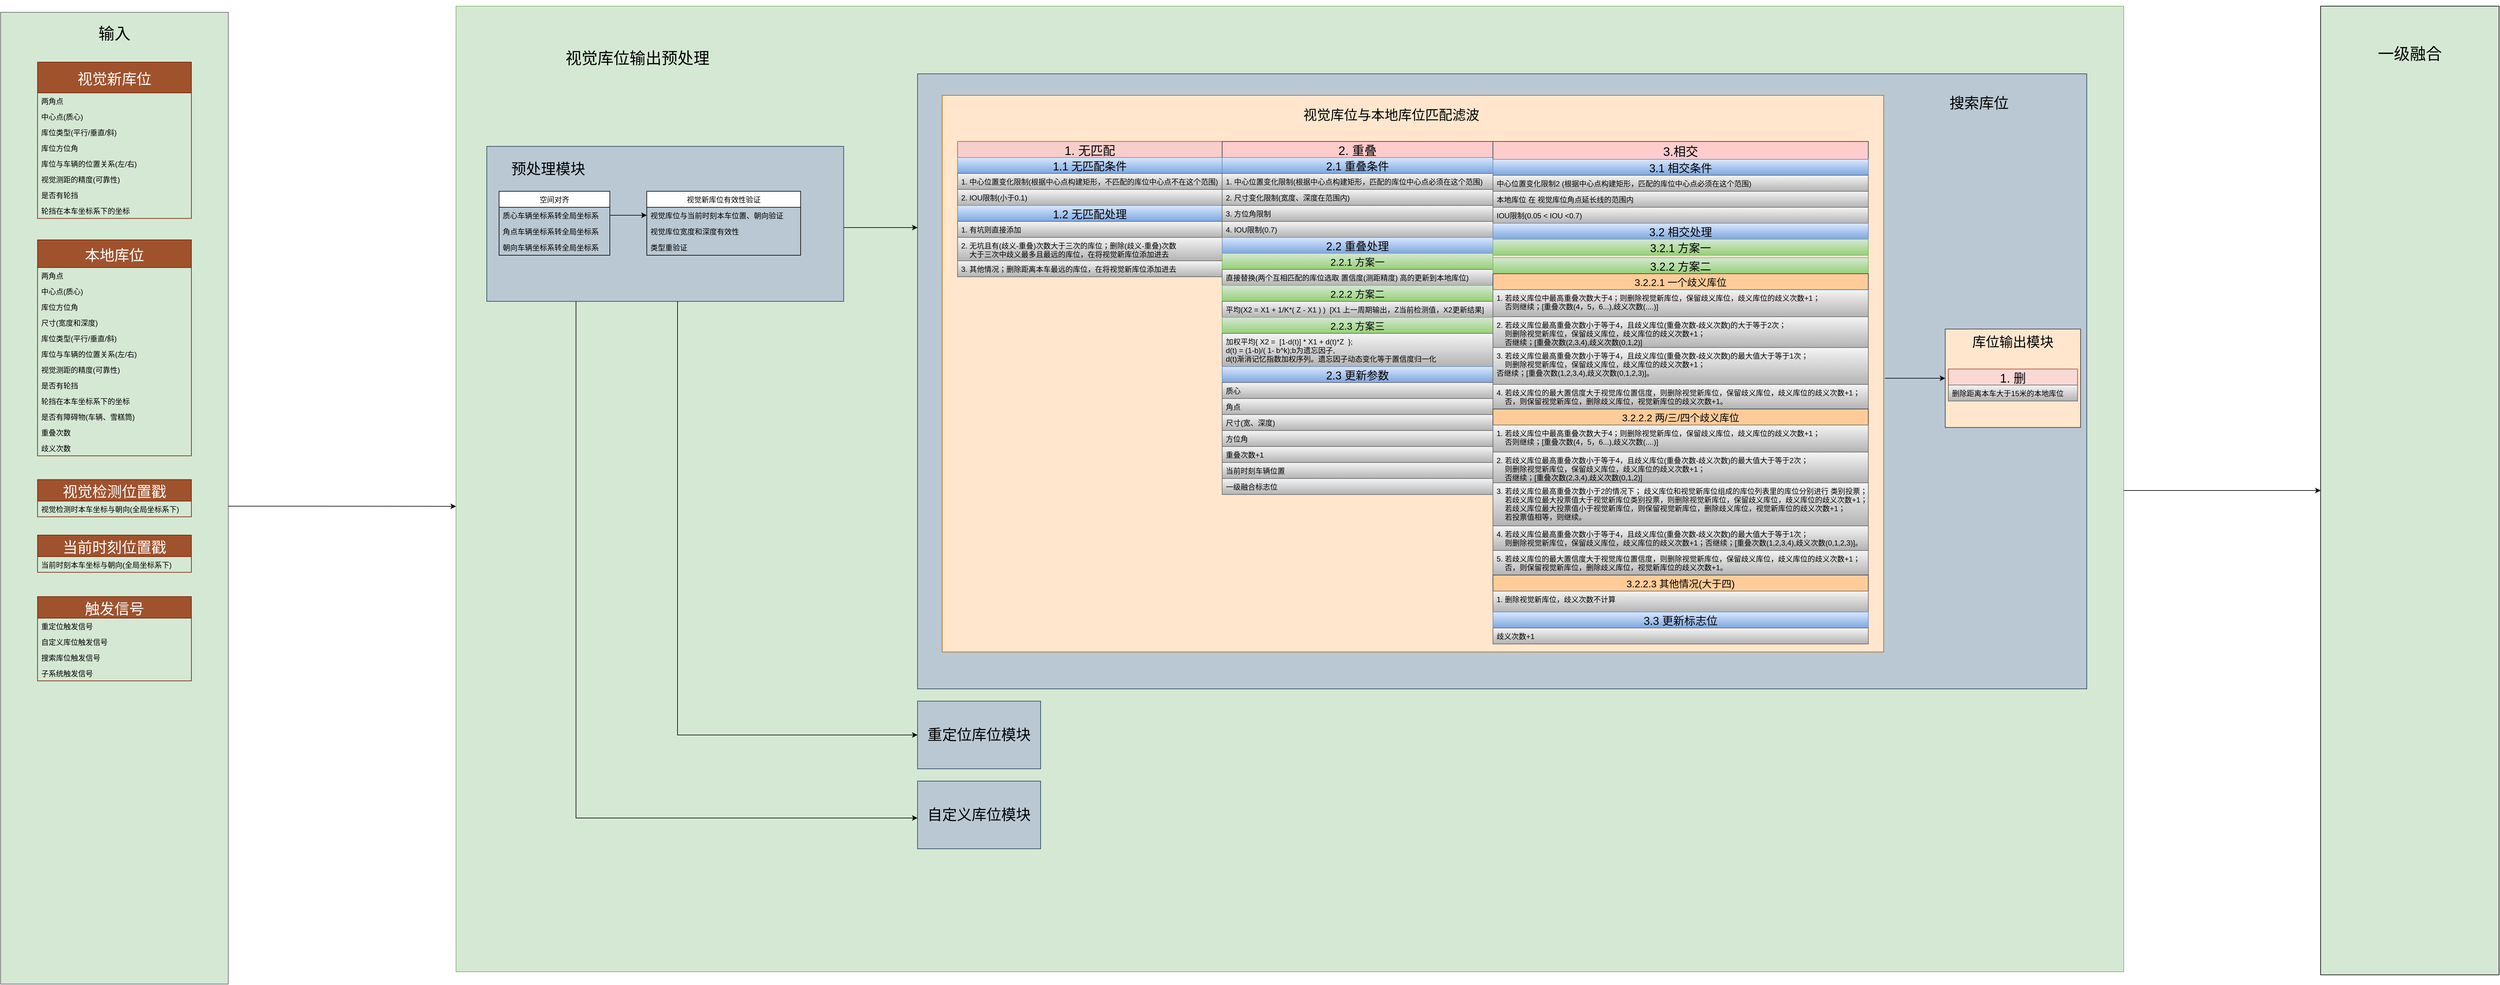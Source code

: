 <mxfile version="15.2.9" type="github">
  <diagram name="Page-1" id="c37626ed-c26b-45fb-9056-f9ebc6bb27b6">
    <mxGraphModel dx="11215" dy="6692" grid="1" gridSize="10" guides="1" tooltips="1" connect="1" arrows="1" fold="1" page="1" pageScale="1" pageWidth="2000" pageHeight="2000" background="none" math="0" shadow="0">
      <root>
        <mxCell id="0" />
        <mxCell id="1" parent="0" />
        <mxCell id="ikYrCZwbAHwBJgdwvjZc-108" value="" style="group" parent="1" vertex="1" connectable="0">
          <mxGeometry x="-1690" y="-1840" width="370" height="1580" as="geometry" />
        </mxCell>
        <mxCell id="ikYrCZwbAHwBJgdwvjZc-102" value="" style="rounded=0;whiteSpace=wrap;html=1;fontSize=24;fillColor=#D5E8D4;strokeColor=#666666;gradientColor=#D5E8D4;" parent="ikYrCZwbAHwBJgdwvjZc-108" vertex="1">
          <mxGeometry width="370" height="1580" as="geometry" />
        </mxCell>
        <mxCell id="54cQkrYoujpudrLPPVIC-1" value="视觉新库位" style="swimlane;fontStyle=0;childLayout=stackLayout;horizontal=1;startSize=50;horizontalStack=0;resizeParent=1;resizeParentMax=0;resizeLast=0;collapsible=1;marginBottom=0;fillColor=#a0522d;strokeColor=#6D1F00;fontColor=#ffffff;fontSize=24;" parent="ikYrCZwbAHwBJgdwvjZc-108" vertex="1">
          <mxGeometry x="60" y="80.94" width="250" height="254.124" as="geometry">
            <mxRectangle x="30" y="-810" width="100" height="26" as="alternateBounds" />
          </mxGeometry>
        </mxCell>
        <mxCell id="54cQkrYoujpudrLPPVIC-2" value="两角点" style="text;strokeColor=none;fillColor=none;align=left;verticalAlign=top;spacingLeft=4;spacingRight=4;overflow=hidden;rotatable=0;points=[[0,0.5],[1,0.5]];portConstraint=eastwest;" parent="54cQkrYoujpudrLPPVIC-1" vertex="1">
          <mxGeometry y="50" width="250" height="25.516" as="geometry" />
        </mxCell>
        <mxCell id="54cQkrYoujpudrLPPVIC-3" value="中心点(质心)" style="text;strokeColor=none;fillColor=none;align=left;verticalAlign=top;spacingLeft=4;spacingRight=4;overflow=hidden;rotatable=0;points=[[0,0.5],[1,0.5]];portConstraint=eastwest;" parent="54cQkrYoujpudrLPPVIC-1" vertex="1">
          <mxGeometry y="75.516" width="250" height="25.516" as="geometry" />
        </mxCell>
        <mxCell id="54cQkrYoujpudrLPPVIC-5" value="库位类型(平行/垂直/斜)" style="text;strokeColor=none;fillColor=none;align=left;verticalAlign=top;spacingLeft=4;spacingRight=4;overflow=hidden;rotatable=0;points=[[0,0.5],[1,0.5]];portConstraint=eastwest;" parent="54cQkrYoujpudrLPPVIC-1" vertex="1">
          <mxGeometry y="101.031" width="250" height="25.516" as="geometry" />
        </mxCell>
        <mxCell id="54cQkrYoujpudrLPPVIC-4" value="库位方位角" style="text;strokeColor=none;fillColor=none;align=left;verticalAlign=top;spacingLeft=4;spacingRight=4;overflow=hidden;rotatable=0;points=[[0,0.5],[1,0.5]];portConstraint=eastwest;" parent="54cQkrYoujpudrLPPVIC-1" vertex="1">
          <mxGeometry y="126.547" width="250" height="25.516" as="geometry" />
        </mxCell>
        <mxCell id="54cQkrYoujpudrLPPVIC-6" value="库位与车辆的位置关系(左/右)" style="text;strokeColor=none;fillColor=none;align=left;verticalAlign=top;spacingLeft=4;spacingRight=4;overflow=hidden;rotatable=0;points=[[0,0.5],[1,0.5]];portConstraint=eastwest;" parent="54cQkrYoujpudrLPPVIC-1" vertex="1">
          <mxGeometry y="152.062" width="250" height="25.516" as="geometry" />
        </mxCell>
        <mxCell id="54cQkrYoujpudrLPPVIC-7" value="视觉测距的精度(可靠性)" style="text;strokeColor=none;fillColor=none;align=left;verticalAlign=top;spacingLeft=4;spacingRight=4;overflow=hidden;rotatable=0;points=[[0,0.5],[1,0.5]];portConstraint=eastwest;" parent="54cQkrYoujpudrLPPVIC-1" vertex="1">
          <mxGeometry y="177.578" width="250" height="25.516" as="geometry" />
        </mxCell>
        <mxCell id="54cQkrYoujpudrLPPVIC-9" value="是否有轮挡" style="text;strokeColor=none;fillColor=none;align=left;verticalAlign=top;spacingLeft=4;spacingRight=4;overflow=hidden;rotatable=0;points=[[0,0.5],[1,0.5]];portConstraint=eastwest;" parent="54cQkrYoujpudrLPPVIC-1" vertex="1">
          <mxGeometry y="203.093" width="250" height="25.516" as="geometry" />
        </mxCell>
        <mxCell id="54cQkrYoujpudrLPPVIC-10" value="轮挡在本车坐标系下的坐标" style="text;strokeColor=none;fillColor=none;align=left;verticalAlign=top;spacingLeft=4;spacingRight=4;overflow=hidden;rotatable=0;points=[[0,0.5],[1,0.5]];portConstraint=eastwest;" parent="54cQkrYoujpudrLPPVIC-1" vertex="1">
          <mxGeometry y="228.609" width="250" height="25.516" as="geometry" />
        </mxCell>
        <mxCell id="54cQkrYoujpudrLPPVIC-16" value="本地库位" style="swimlane;fontStyle=0;childLayout=stackLayout;horizontal=1;startSize=45;horizontalStack=0;resizeParent=1;resizeParentMax=0;resizeLast=0;collapsible=1;marginBottom=0;fontSize=24;fillColor=#a0522d;strokeColor=#6D1F00;fontColor=#ffffff;" parent="ikYrCZwbAHwBJgdwvjZc-108" vertex="1">
          <mxGeometry x="60" y="370.0" width="250" height="351.186" as="geometry">
            <mxRectangle x="150" y="-530" width="100" height="26" as="alternateBounds" />
          </mxGeometry>
        </mxCell>
        <mxCell id="54cQkrYoujpudrLPPVIC-17" value="两角点" style="text;strokeColor=none;fillColor=none;align=left;verticalAlign=top;spacingLeft=4;spacingRight=4;overflow=hidden;rotatable=0;points=[[0,0.5],[1,0.5]];portConstraint=eastwest;" parent="54cQkrYoujpudrLPPVIC-16" vertex="1">
          <mxGeometry y="45" width="250" height="25.516" as="geometry" />
        </mxCell>
        <mxCell id="54cQkrYoujpudrLPPVIC-18" value="中心点(质心)" style="text;strokeColor=none;fillColor=none;align=left;verticalAlign=top;spacingLeft=4;spacingRight=4;overflow=hidden;rotatable=0;points=[[0,0.5],[1,0.5]];portConstraint=eastwest;" parent="54cQkrYoujpudrLPPVIC-16" vertex="1">
          <mxGeometry y="70.516" width="250" height="25.516" as="geometry" />
        </mxCell>
        <mxCell id="54cQkrYoujpudrLPPVIC-19" value="库位方位角" style="text;strokeColor=none;fillColor=none;align=left;verticalAlign=top;spacingLeft=4;spacingRight=4;overflow=hidden;rotatable=0;points=[[0,0.5],[1,0.5]];portConstraint=eastwest;" parent="54cQkrYoujpudrLPPVIC-16" vertex="1">
          <mxGeometry y="96.031" width="250" height="25.516" as="geometry" />
        </mxCell>
        <mxCell id="54cQkrYoujpudrLPPVIC-27" value="尺寸(宽度和深度)" style="text;strokeColor=none;fillColor=none;align=left;verticalAlign=top;spacingLeft=4;spacingRight=4;overflow=hidden;rotatable=0;points=[[0,0.5],[1,0.5]];portConstraint=eastwest;" parent="54cQkrYoujpudrLPPVIC-16" vertex="1">
          <mxGeometry y="121.547" width="250" height="25.516" as="geometry" />
        </mxCell>
        <mxCell id="54cQkrYoujpudrLPPVIC-20" value="库位类型(平行/垂直/斜)" style="text;strokeColor=none;fillColor=none;align=left;verticalAlign=top;spacingLeft=4;spacingRight=4;overflow=hidden;rotatable=0;points=[[0,0.5],[1,0.5]];portConstraint=eastwest;" parent="54cQkrYoujpudrLPPVIC-16" vertex="1">
          <mxGeometry y="147.062" width="250" height="25.516" as="geometry" />
        </mxCell>
        <mxCell id="54cQkrYoujpudrLPPVIC-21" value="库位与车辆的位置关系(左/右)" style="text;strokeColor=none;fillColor=none;align=left;verticalAlign=top;spacingLeft=4;spacingRight=4;overflow=hidden;rotatable=0;points=[[0,0.5],[1,0.5]];portConstraint=eastwest;" parent="54cQkrYoujpudrLPPVIC-16" vertex="1">
          <mxGeometry y="172.578" width="250" height="25.516" as="geometry" />
        </mxCell>
        <mxCell id="54cQkrYoujpudrLPPVIC-22" value="视觉测距的精度(可靠性)" style="text;strokeColor=none;fillColor=none;align=left;verticalAlign=top;spacingLeft=4;spacingRight=4;overflow=hidden;rotatable=0;points=[[0,0.5],[1,0.5]];portConstraint=eastwest;" parent="54cQkrYoujpudrLPPVIC-16" vertex="1">
          <mxGeometry y="198.093" width="250" height="25.516" as="geometry" />
        </mxCell>
        <mxCell id="54cQkrYoujpudrLPPVIC-24" value="是否有轮挡" style="text;strokeColor=none;fillColor=none;align=left;verticalAlign=top;spacingLeft=4;spacingRight=4;overflow=hidden;rotatable=0;points=[[0,0.5],[1,0.5]];portConstraint=eastwest;" parent="54cQkrYoujpudrLPPVIC-16" vertex="1">
          <mxGeometry y="223.609" width="250" height="25.516" as="geometry" />
        </mxCell>
        <mxCell id="54cQkrYoujpudrLPPVIC-25" value="轮挡在本车坐标系下的坐标" style="text;strokeColor=none;fillColor=none;align=left;verticalAlign=top;spacingLeft=4;spacingRight=4;overflow=hidden;rotatable=0;points=[[0,0.5],[1,0.5]];portConstraint=eastwest;" parent="54cQkrYoujpudrLPPVIC-16" vertex="1">
          <mxGeometry y="249.124" width="250" height="25.516" as="geometry" />
        </mxCell>
        <mxCell id="54cQkrYoujpudrLPPVIC-26" value="是否有障碍物(车辆、雪糕筒)" style="text;strokeColor=none;fillColor=none;align=left;verticalAlign=top;spacingLeft=4;spacingRight=4;overflow=hidden;rotatable=0;points=[[0,0.5],[1,0.5]];portConstraint=eastwest;" parent="54cQkrYoujpudrLPPVIC-16" vertex="1">
          <mxGeometry y="274.64" width="250" height="25.516" as="geometry" />
        </mxCell>
        <mxCell id="ikYrCZwbAHwBJgdwvjZc-101" value="重叠次数" style="text;strokeColor=none;fillColor=none;align=left;verticalAlign=top;spacingLeft=4;spacingRight=4;overflow=hidden;rotatable=0;points=[[0,0.5],[1,0.5]];portConstraint=eastwest;" parent="54cQkrYoujpudrLPPVIC-16" vertex="1">
          <mxGeometry y="300.155" width="250" height="25.516" as="geometry" />
        </mxCell>
        <mxCell id="EZox7gK0a6Xs82-B16z0-1" value="歧义次数" style="text;strokeColor=none;fillColor=none;align=left;verticalAlign=top;spacingLeft=4;spacingRight=4;overflow=hidden;rotatable=0;points=[[0,0.5],[1,0.5]];portConstraint=eastwest;" parent="54cQkrYoujpudrLPPVIC-16" vertex="1">
          <mxGeometry y="325.671" width="250" height="25.516" as="geometry" />
        </mxCell>
        <mxCell id="ikYrCZwbAHwBJgdwvjZc-66" value="触发信号" style="swimlane;fontStyle=0;childLayout=stackLayout;horizontal=1;startSize=35;horizontalStack=0;resizeParent=1;resizeParentMax=0;resizeLast=0;collapsible=1;marginBottom=0;fontSize=24;fillColor=#a0522d;strokeColor=#6D1F00;fontColor=#ffffff;" parent="ikYrCZwbAHwBJgdwvjZc-108" vertex="1">
          <mxGeometry x="60" y="949.997" width="250" height="137.062" as="geometry" />
        </mxCell>
        <mxCell id="ikYrCZwbAHwBJgdwvjZc-67" value="重定位触发信号" style="text;strokeColor=none;fillColor=none;align=left;verticalAlign=top;spacingLeft=4;spacingRight=4;overflow=hidden;rotatable=0;points=[[0,0.5],[1,0.5]];portConstraint=eastwest;" parent="ikYrCZwbAHwBJgdwvjZc-66" vertex="1">
          <mxGeometry y="35" width="250" height="25.516" as="geometry" />
        </mxCell>
        <mxCell id="ikYrCZwbAHwBJgdwvjZc-68" value="自定义库位触发信号" style="text;strokeColor=none;fillColor=none;align=left;verticalAlign=top;spacingLeft=4;spacingRight=4;overflow=hidden;rotatable=0;points=[[0,0.5],[1,0.5]];portConstraint=eastwest;" parent="ikYrCZwbAHwBJgdwvjZc-66" vertex="1">
          <mxGeometry y="60.516" width="250" height="25.516" as="geometry" />
        </mxCell>
        <mxCell id="ikYrCZwbAHwBJgdwvjZc-70" value="搜索库位触发信号" style="text;strokeColor=none;fillColor=none;align=left;verticalAlign=top;spacingLeft=4;spacingRight=4;overflow=hidden;rotatable=0;points=[[0,0.5],[1,0.5]];portConstraint=eastwest;" parent="ikYrCZwbAHwBJgdwvjZc-66" vertex="1">
          <mxGeometry y="86.031" width="250" height="25.516" as="geometry" />
        </mxCell>
        <mxCell id="ikYrCZwbAHwBJgdwvjZc-69" value="子系统触发信号" style="text;strokeColor=none;fillColor=none;align=left;verticalAlign=top;spacingLeft=4;spacingRight=4;overflow=hidden;rotatable=0;points=[[0,0.5],[1,0.5]];portConstraint=eastwest;" parent="ikYrCZwbAHwBJgdwvjZc-66" vertex="1">
          <mxGeometry y="111.547" width="250" height="25.516" as="geometry" />
        </mxCell>
        <mxCell id="ikYrCZwbAHwBJgdwvjZc-95" value="视觉检测位置戳" style="swimlane;fontStyle=0;childLayout=stackLayout;horizontal=1;startSize=35;horizontalStack=0;resizeParent=1;resizeParentMax=0;resizeLast=0;collapsible=1;marginBottom=0;fontSize=24;fillColor=#a0522d;strokeColor=#6D1F00;fontColor=#ffffff;" parent="ikYrCZwbAHwBJgdwvjZc-108" vertex="1">
          <mxGeometry x="60" y="759.739" width="250" height="60.516" as="geometry" />
        </mxCell>
        <mxCell id="ikYrCZwbAHwBJgdwvjZc-96" value="视觉检测时本车坐标与朝向(全局坐标系下)" style="text;strokeColor=none;fillColor=none;align=left;verticalAlign=top;spacingLeft=4;spacingRight=4;overflow=hidden;rotatable=0;points=[[0,0.5],[1,0.5]];portConstraint=eastwest;" parent="ikYrCZwbAHwBJgdwvjZc-95" vertex="1">
          <mxGeometry y="35" width="250" height="25.516" as="geometry" />
        </mxCell>
        <mxCell id="ikYrCZwbAHwBJgdwvjZc-99" value="当前时刻位置戳" style="swimlane;fontStyle=0;childLayout=stackLayout;horizontal=1;startSize=35;horizontalStack=0;resizeParent=1;resizeParentMax=0;resizeLast=0;collapsible=1;marginBottom=0;fontSize=24;fillColor=#a0522d;strokeColor=#6D1F00;fontColor=#ffffff;" parent="ikYrCZwbAHwBJgdwvjZc-108" vertex="1">
          <mxGeometry x="60" y="849.998" width="250" height="60.516" as="geometry" />
        </mxCell>
        <mxCell id="ikYrCZwbAHwBJgdwvjZc-100" value="当前时刻本车坐标与朝向(全局坐标系下)" style="text;strokeColor=none;fillColor=none;align=left;verticalAlign=top;spacingLeft=4;spacingRight=4;overflow=hidden;rotatable=0;points=[[0,0.5],[1,0.5]];portConstraint=eastwest;" parent="ikYrCZwbAHwBJgdwvjZc-99" vertex="1">
          <mxGeometry y="35" width="250" height="25.516" as="geometry" />
        </mxCell>
        <mxCell id="ikYrCZwbAHwBJgdwvjZc-107" value="输入" style="text;html=1;strokeColor=none;fillColor=none;align=center;verticalAlign=middle;whiteSpace=wrap;rounded=0;fontSize=26;" parent="ikYrCZwbAHwBJgdwvjZc-108" vertex="1">
          <mxGeometry x="120" y="9.996" width="130" height="49.068" as="geometry" />
        </mxCell>
        <mxCell id="ikYrCZwbAHwBJgdwvjZc-109" value="" style="group" parent="1" vertex="1" connectable="0">
          <mxGeometry x="2080" y="-1850" width="290" height="1575" as="geometry" />
        </mxCell>
        <mxCell id="ikYrCZwbAHwBJgdwvjZc-103" value="" style="rounded=0;whiteSpace=wrap;html=1;fontSize=24;fillColor=#D5E8D4;gradientColor=#D5E8D4;" parent="ikYrCZwbAHwBJgdwvjZc-109" vertex="1">
          <mxGeometry width="290" height="1575" as="geometry" />
        </mxCell>
        <mxCell id="ikYrCZwbAHwBJgdwvjZc-106" value="一级融合" style="text;html=1;strokeColor=none;fillColor=none;align=center;verticalAlign=middle;whiteSpace=wrap;rounded=0;fontSize=26;" parent="ikYrCZwbAHwBJgdwvjZc-109" vertex="1">
          <mxGeometry x="65" y="-10" width="160" height="176" as="geometry" />
        </mxCell>
        <mxCell id="ikYrCZwbAHwBJgdwvjZc-111" value="" style="group" parent="1" vertex="1" connectable="0">
          <mxGeometry x="-950" y="-1850" width="2710" height="1570" as="geometry" />
        </mxCell>
        <mxCell id="ikYrCZwbAHwBJgdwvjZc-87" value="" style="rounded=0;whiteSpace=wrap;html=1;fontSize=20;fillColor=#d5e8d4;strokeColor=#82b366;" parent="ikYrCZwbAHwBJgdwvjZc-111" vertex="1">
          <mxGeometry width="2710" height="1570" as="geometry" />
        </mxCell>
        <mxCell id="ikYrCZwbAHwBJgdwvjZc-82" value="" style="rounded=0;whiteSpace=wrap;html=1;fontSize=20;fillColor=#bac8d3;strokeColor=#23445d;" parent="ikYrCZwbAHwBJgdwvjZc-111" vertex="1">
          <mxGeometry x="750" y="110" width="1900" height="1000" as="geometry" />
        </mxCell>
        <mxCell id="ikYrCZwbAHwBJgdwvjZc-84" style="edgeStyle=orthogonalEdgeStyle;rounded=0;orthogonalLoop=1;jettySize=auto;html=1;entryX=0;entryY=0.25;entryDx=0;entryDy=0;fontSize=20;" parent="ikYrCZwbAHwBJgdwvjZc-111" source="ikYrCZwbAHwBJgdwvjZc-59" target="ikYrCZwbAHwBJgdwvjZc-82" edge="1">
          <mxGeometry relative="1" as="geometry">
            <Array as="points">
              <mxPoint x="670" y="360" />
              <mxPoint x="670" y="360" />
            </Array>
          </mxGeometry>
        </mxCell>
        <mxCell id="ikYrCZwbAHwBJgdwvjZc-59" value="" style="rounded=0;whiteSpace=wrap;html=1;fontSize=20;fillColor=#bac8d3;strokeColor=#23445d;" parent="ikYrCZwbAHwBJgdwvjZc-111" vertex="1">
          <mxGeometry x="50" y="228" width="580" height="252" as="geometry" />
        </mxCell>
        <mxCell id="54cQkrYoujpudrLPPVIC-28" value="&lt;font style=&quot;font-size: 24px&quot;&gt;自定义库位模块&lt;/font&gt;" style="rounded=0;whiteSpace=wrap;html=1;fillColor=#bac8d3;strokeColor=#23445d;" parent="ikYrCZwbAHwBJgdwvjZc-111" vertex="1">
          <mxGeometry x="750" y="1260" width="200" height="110" as="geometry" />
        </mxCell>
        <mxCell id="ikYrCZwbAHwBJgdwvjZc-86" style="edgeStyle=orthogonalEdgeStyle;rounded=0;orthogonalLoop=1;jettySize=auto;html=1;fontSize=20;exitX=0.25;exitY=1;exitDx=0;exitDy=0;entryX=0;entryY=0.545;entryDx=0;entryDy=0;entryPerimeter=0;" parent="ikYrCZwbAHwBJgdwvjZc-111" source="ikYrCZwbAHwBJgdwvjZc-59" target="54cQkrYoujpudrLPPVIC-28" edge="1">
          <mxGeometry relative="1" as="geometry">
            <mxPoint x="260" y="850.0" as="targetPoint" />
          </mxGeometry>
        </mxCell>
        <mxCell id="54cQkrYoujpudrLPPVIC-30" value="&lt;font style=&quot;font-size: 24px&quot;&gt;重定位库位模块&lt;/font&gt;" style="rounded=0;whiteSpace=wrap;html=1;fillColor=#bac8d3;strokeColor=#23445d;" parent="ikYrCZwbAHwBJgdwvjZc-111" vertex="1">
          <mxGeometry x="750" y="1130" width="200" height="110" as="geometry" />
        </mxCell>
        <mxCell id="ikYrCZwbAHwBJgdwvjZc-85" style="edgeStyle=orthogonalEdgeStyle;rounded=0;orthogonalLoop=1;jettySize=auto;html=1;entryX=0;entryY=0.5;entryDx=0;entryDy=0;fontSize=20;" parent="ikYrCZwbAHwBJgdwvjZc-111" source="ikYrCZwbAHwBJgdwvjZc-59" target="54cQkrYoujpudrLPPVIC-30" edge="1">
          <mxGeometry relative="1" as="geometry">
            <Array as="points">
              <mxPoint x="360" y="1185" />
            </Array>
          </mxGeometry>
        </mxCell>
        <mxCell id="EZox7gK0a6Xs82-B16z0-24" value="视觉新库位有效性验证" style="swimlane;fontStyle=0;childLayout=stackLayout;horizontal=1;startSize=26;horizontalStack=0;resizeParent=1;resizeParentMax=0;resizeLast=0;collapsible=1;marginBottom=0;" parent="ikYrCZwbAHwBJgdwvjZc-111" vertex="1">
          <mxGeometry x="310" y="301" width="250" height="104" as="geometry">
            <mxRectangle x="590" y="-704" width="140" height="26" as="alternateBounds" />
          </mxGeometry>
        </mxCell>
        <mxCell id="EZox7gK0a6Xs82-B16z0-25" value="视觉库位与当前时刻本车位置、朝向验证" style="text;strokeColor=none;fillColor=none;align=left;verticalAlign=top;spacingLeft=4;spacingRight=4;overflow=hidden;rotatable=0;points=[[0,0.5],[1,0.5]];portConstraint=eastwest;" parent="EZox7gK0a6Xs82-B16z0-24" vertex="1">
          <mxGeometry y="26" width="250" height="26" as="geometry" />
        </mxCell>
        <mxCell id="ikYrCZwbAHwBJgdwvjZc-1" value="视觉库位宽度和深度有效性" style="text;strokeColor=none;fillColor=none;align=left;verticalAlign=top;spacingLeft=4;spacingRight=4;overflow=hidden;rotatable=0;points=[[0,0.5],[1,0.5]];portConstraint=eastwest;" parent="EZox7gK0a6Xs82-B16z0-24" vertex="1">
          <mxGeometry y="52" width="250" height="26" as="geometry" />
        </mxCell>
        <mxCell id="EZox7gK0a6Xs82-B16z0-26" value="类型重验证" style="text;strokeColor=none;fillColor=none;align=left;verticalAlign=top;spacingLeft=4;spacingRight=4;overflow=hidden;rotatable=0;points=[[0,0.5],[1,0.5]];portConstraint=eastwest;" parent="EZox7gK0a6Xs82-B16z0-24" vertex="1">
          <mxGeometry y="78" width="250" height="26" as="geometry" />
        </mxCell>
        <mxCell id="EZox7gK0a6Xs82-B16z0-29" value="空间对齐" style="swimlane;fontStyle=0;childLayout=stackLayout;horizontal=1;startSize=26;horizontalStack=0;resizeParent=1;resizeParentMax=0;resizeLast=0;collapsible=1;marginBottom=0;" parent="ikYrCZwbAHwBJgdwvjZc-111" vertex="1">
          <mxGeometry x="70" y="301" width="180" height="104" as="geometry">
            <mxRectangle x="190" y="-840" width="80" height="26" as="alternateBounds" />
          </mxGeometry>
        </mxCell>
        <mxCell id="EZox7gK0a6Xs82-B16z0-30" value="质心车辆坐标系转全局坐标系" style="text;strokeColor=none;fillColor=none;align=left;verticalAlign=top;spacingLeft=4;spacingRight=4;overflow=hidden;rotatable=0;points=[[0,0.5],[1,0.5]];portConstraint=eastwest;" parent="EZox7gK0a6Xs82-B16z0-29" vertex="1">
          <mxGeometry y="26" width="180" height="26" as="geometry" />
        </mxCell>
        <mxCell id="EZox7gK0a6Xs82-B16z0-33" value="角点车辆坐标系转全局坐标系" style="text;strokeColor=none;fillColor=none;align=left;verticalAlign=top;spacingLeft=4;spacingRight=4;overflow=hidden;rotatable=0;points=[[0,0.5],[1,0.5]];portConstraint=eastwest;" parent="EZox7gK0a6Xs82-B16z0-29" vertex="1">
          <mxGeometry y="52" width="180" height="26" as="geometry" />
        </mxCell>
        <mxCell id="EZox7gK0a6Xs82-B16z0-31" value="朝向车辆坐标系转全局坐标系" style="text;strokeColor=none;fillColor=none;align=left;verticalAlign=top;spacingLeft=4;spacingRight=4;overflow=hidden;rotatable=0;points=[[0,0.5],[1,0.5]];portConstraint=eastwest;" parent="EZox7gK0a6Xs82-B16z0-29" vertex="1">
          <mxGeometry y="78" width="180" height="26" as="geometry" />
        </mxCell>
        <mxCell id="EZox7gK0a6Xs82-B16z0-34" style="edgeStyle=orthogonalEdgeStyle;rounded=0;orthogonalLoop=1;jettySize=auto;html=1;exitX=1;exitY=0.5;exitDx=0;exitDy=0;entryX=0;entryY=0.5;entryDx=0;entryDy=0;" parent="ikYrCZwbAHwBJgdwvjZc-111" source="EZox7gK0a6Xs82-B16z0-30" target="EZox7gK0a6Xs82-B16z0-25" edge="1">
          <mxGeometry relative="1" as="geometry" />
        </mxCell>
        <mxCell id="ikYrCZwbAHwBJgdwvjZc-62" value="&lt;font style=&quot;font-size: 24px&quot;&gt;预处理模块&lt;/font&gt;" style="text;html=1;strokeColor=none;fillColor=none;align=center;verticalAlign=middle;whiteSpace=wrap;rounded=0;fontSize=20;" parent="ikYrCZwbAHwBJgdwvjZc-111" vertex="1">
          <mxGeometry x="80" y="244" width="140" height="41" as="geometry" />
        </mxCell>
        <mxCell id="ikYrCZwbAHwBJgdwvjZc-76" value="" style="group" parent="ikYrCZwbAHwBJgdwvjZc-111" vertex="1" connectable="0">
          <mxGeometry x="790" y="145" width="1530" height="905" as="geometry" />
        </mxCell>
        <mxCell id="ikYrCZwbAHwBJgdwvjZc-56" value="" style="rounded=0;whiteSpace=wrap;html=1;fontSize=20;fillColor=#FFE6CC;strokeColor=#b46504;" parent="ikYrCZwbAHwBJgdwvjZc-76" vertex="1">
          <mxGeometry width="1530" height="905" as="geometry" />
        </mxCell>
        <mxCell id="EZox7gK0a6Xs82-B16z0-423" value="&lt;font style=&quot;font-size: 22px&quot;&gt;视觉库位与本地库位匹配滤波&lt;/font&gt;" style="text;html=1;strokeColor=none;fillColor=none;align=center;verticalAlign=middle;whiteSpace=wrap;rounded=0;fontSize=18;" parent="ikYrCZwbAHwBJgdwvjZc-76" vertex="1">
          <mxGeometry x="550" y="10" width="360" height="45" as="geometry" />
        </mxCell>
        <mxCell id="ikYrCZwbAHwBJgdwvjZc-36" value="1. 无匹配" style="swimlane;fontStyle=0;childLayout=stackLayout;horizontal=1;startSize=26;horizontalStack=0;resizeParent=1;resizeParentMax=0;resizeLast=0;collapsible=1;marginBottom=0;fillColor=#f8cecc;strokeColor=#b85450;fontSize=20;" parent="ikYrCZwbAHwBJgdwvjZc-76" vertex="1">
          <mxGeometry x="25" y="75" width="430" height="220" as="geometry">
            <mxRectangle x="820" y="-872" width="110" height="30" as="alternateBounds" />
          </mxGeometry>
        </mxCell>
        <mxCell id="EZox7gK0a6Xs82-B16z0-288" value="1.1 无匹配条件" style="swimlane;fontStyle=0;childLayout=stackLayout;horizontal=1;startSize=26;horizontalStack=0;resizeParent=1;resizeParentMax=0;resizeLast=0;collapsible=1;marginBottom=0;fontSize=18;fillColor=#dae8fc;strokeColor=#6c8ebf;gradientColor=#7ea6e0;" parent="ikYrCZwbAHwBJgdwvjZc-36" vertex="1">
          <mxGeometry y="26" width="430" height="78" as="geometry">
            <mxRectangle y="26" width="220" height="26" as="alternateBounds" />
          </mxGeometry>
        </mxCell>
        <mxCell id="EZox7gK0a6Xs82-B16z0-289" value="1. 中心位置变化限制(根据中心点构建矩形，不匹配的库位中心点不在这个范围)" style="text;strokeColor=#666666;fillColor=#f5f5f5;align=left;verticalAlign=top;spacingLeft=4;spacingRight=4;overflow=hidden;rotatable=0;points=[[0,0.5],[1,0.5]];portConstraint=eastwest;gradientColor=#b3b3b3;" parent="EZox7gK0a6Xs82-B16z0-288" vertex="1">
          <mxGeometry y="26" width="430" height="26" as="geometry" />
        </mxCell>
        <mxCell id="EZox7gK0a6Xs82-B16z0-290" value="2. IOU限制(小于0.1)" style="text;strokeColor=#666666;fillColor=#f5f5f5;align=left;verticalAlign=top;spacingLeft=4;spacingRight=4;overflow=hidden;rotatable=0;points=[[0,0.5],[1,0.5]];portConstraint=eastwest;gradientColor=#b3b3b3;" parent="EZox7gK0a6Xs82-B16z0-288" vertex="1">
          <mxGeometry y="52" width="430" height="26" as="geometry" />
        </mxCell>
        <mxCell id="EZox7gK0a6Xs82-B16z0-305" value="1.2 无匹配处理" style="swimlane;fontStyle=0;childLayout=stackLayout;horizontal=1;startSize=26;horizontalStack=0;resizeParent=1;resizeParentMax=0;resizeLast=0;collapsible=1;marginBottom=0;fontSize=18;gradientColor=#7ea6e0;fillColor=#dae8fc;strokeColor=#6c8ebf;" parent="ikYrCZwbAHwBJgdwvjZc-36" vertex="1">
          <mxGeometry y="104" width="430" height="116" as="geometry">
            <mxRectangle y="104" width="220" height="26" as="alternateBounds" />
          </mxGeometry>
        </mxCell>
        <mxCell id="EZox7gK0a6Xs82-B16z0-306" value="1. 有坑则直接添加" style="text;strokeColor=#666666;fillColor=#f5f5f5;align=left;verticalAlign=top;spacingLeft=4;spacingRight=4;overflow=hidden;rotatable=0;points=[[0,0.5],[1,0.5]];portConstraint=eastwest;gradientColor=#b3b3b3;" parent="EZox7gK0a6Xs82-B16z0-305" vertex="1">
          <mxGeometry y="26" width="430" height="26" as="geometry" />
        </mxCell>
        <mxCell id="EZox7gK0a6Xs82-B16z0-307" value="2. 无坑且有(歧义-重叠)次数大于三次的库位；删除(歧义-重叠)次数&#xa;    大于三次中歧义最多且最远的库位，在将视觉新库位添加进去" style="text;strokeColor=#666666;fillColor=#f5f5f5;align=left;verticalAlign=top;spacingLeft=4;spacingRight=4;overflow=hidden;rotatable=0;points=[[0,0.5],[1,0.5]];portConstraint=eastwest;gradientColor=#b3b3b3;" parent="EZox7gK0a6Xs82-B16z0-305" vertex="1">
          <mxGeometry y="52" width="430" height="38" as="geometry" />
        </mxCell>
        <mxCell id="EZox7gK0a6Xs82-B16z0-308" value="3. 其他情况；删除距离本车最远的库位，在将视觉新库位添加进去" style="text;strokeColor=#666666;fillColor=#f5f5f5;align=left;verticalAlign=top;spacingLeft=4;spacingRight=4;overflow=hidden;rotatable=0;points=[[0,0.5],[1,0.5]];portConstraint=eastwest;gradientColor=#b3b3b3;" parent="EZox7gK0a6Xs82-B16z0-305" vertex="1">
          <mxGeometry y="90" width="430" height="26" as="geometry" />
        </mxCell>
        <mxCell id="ikYrCZwbAHwBJgdwvjZc-40" value="2. 重叠" style="swimlane;fontStyle=0;childLayout=stackLayout;horizontal=1;startSize=26;horizontalStack=0;resizeParent=1;resizeParentMax=0;resizeLast=0;collapsible=1;marginBottom=0;fontSize=20;fillColor=#ffcccc;strokeColor=#36393d;" parent="ikYrCZwbAHwBJgdwvjZc-76" vertex="1">
          <mxGeometry x="455" y="75" width="440" height="574" as="geometry">
            <mxRectangle x="315" y="-531" width="90" height="30" as="alternateBounds" />
          </mxGeometry>
        </mxCell>
        <mxCell id="EZox7gK0a6Xs82-B16z0-293" value="2.1 重叠条件" style="swimlane;fontStyle=0;childLayout=stackLayout;horizontal=1;startSize=26;horizontalStack=0;resizeParent=1;resizeParentMax=0;resizeLast=0;collapsible=1;marginBottom=0;fillColor=#dae8fc;strokeColor=#6c8ebf;fontSize=18;gradientColor=#7ea6e0;" parent="ikYrCZwbAHwBJgdwvjZc-40" vertex="1">
          <mxGeometry y="26" width="440" height="130" as="geometry">
            <mxRectangle y="26" width="690" height="26" as="alternateBounds" />
          </mxGeometry>
        </mxCell>
        <mxCell id="EZox7gK0a6Xs82-B16z0-294" value="1. 中心位置变化限制(根据中心点构建矩形，匹配的库位中心点必须在这个范围)" style="text;strokeColor=#666666;fillColor=#f5f5f5;align=left;verticalAlign=top;spacingLeft=4;spacingRight=4;overflow=hidden;rotatable=0;points=[[0,0.5],[1,0.5]];portConstraint=eastwest;gradientColor=#b3b3b3;" parent="EZox7gK0a6Xs82-B16z0-293" vertex="1">
          <mxGeometry y="26" width="440" height="26" as="geometry" />
        </mxCell>
        <mxCell id="EZox7gK0a6Xs82-B16z0-295" value="2. 尺寸变化限制(宽度、深度在范围内)" style="text;strokeColor=#666666;fillColor=#f5f5f5;align=left;verticalAlign=top;spacingLeft=4;spacingRight=4;overflow=hidden;rotatable=0;points=[[0,0.5],[1,0.5]];portConstraint=eastwest;gradientColor=#b3b3b3;" parent="EZox7gK0a6Xs82-B16z0-293" vertex="1">
          <mxGeometry y="52" width="440" height="26" as="geometry" />
        </mxCell>
        <mxCell id="EZox7gK0a6Xs82-B16z0-296" value="3. 方位角限制" style="text;strokeColor=#666666;fillColor=#f5f5f5;align=left;verticalAlign=top;spacingLeft=4;spacingRight=4;overflow=hidden;rotatable=0;points=[[0,0.5],[1,0.5]];portConstraint=eastwest;gradientColor=#b3b3b3;" parent="EZox7gK0a6Xs82-B16z0-293" vertex="1">
          <mxGeometry y="78" width="440" height="26" as="geometry" />
        </mxCell>
        <mxCell id="EZox7gK0a6Xs82-B16z0-297" value="4. IOU限制(0.7)" style="text;strokeColor=#666666;fillColor=#f5f5f5;align=left;verticalAlign=top;spacingLeft=4;spacingRight=4;overflow=hidden;rotatable=0;points=[[0,0.5],[1,0.5]];portConstraint=eastwest;gradientColor=#b3b3b3;" parent="EZox7gK0a6Xs82-B16z0-293" vertex="1">
          <mxGeometry y="104" width="440" height="26" as="geometry" />
        </mxCell>
        <mxCell id="EZox7gK0a6Xs82-B16z0-309" value="2.2 重叠处理" style="swimlane;fontStyle=0;childLayout=stackLayout;horizontal=1;startSize=26;horizontalStack=0;resizeParent=1;resizeParentMax=0;resizeLast=0;collapsible=1;marginBottom=0;gradientColor=#7ea6e0;fillColor=#dae8fc;strokeColor=#6c8ebf;fontSize=18;" parent="ikYrCZwbAHwBJgdwvjZc-40" vertex="1">
          <mxGeometry y="156" width="440" height="210" as="geometry">
            <mxRectangle y="156" width="690" height="26" as="alternateBounds" />
          </mxGeometry>
        </mxCell>
        <mxCell id="EZox7gK0a6Xs82-B16z0-310" value="2.2.1 方案一" style="swimlane;fontStyle=0;childLayout=stackLayout;horizontal=1;startSize=26;horizontalStack=0;resizeParent=1;resizeParentMax=0;resizeLast=0;collapsible=1;marginBottom=0;gradientColor=#97d077;fillColor=#d5e8d4;strokeColor=#82b366;fontSize=16;" parent="EZox7gK0a6Xs82-B16z0-309" vertex="1">
          <mxGeometry y="26" width="440" height="52" as="geometry">
            <mxRectangle y="26" width="890" height="26" as="alternateBounds" />
          </mxGeometry>
        </mxCell>
        <mxCell id="EZox7gK0a6Xs82-B16z0-427" value="直接替换(两个互相匹配的库位选取 置信度(测距精度) 高的更新到本地库位)" style="text;strokeColor=#666666;fillColor=#f5f5f5;align=left;verticalAlign=top;spacingLeft=4;spacingRight=4;overflow=hidden;rotatable=0;points=[[0,0.5],[1,0.5]];portConstraint=eastwest;gradientColor=#b3b3b3;" parent="EZox7gK0a6Xs82-B16z0-310" vertex="1">
          <mxGeometry y="26" width="440" height="26" as="geometry" />
        </mxCell>
        <mxCell id="EZox7gK0a6Xs82-B16z0-312" value="2.2.2 方案二" style="swimlane;fontStyle=0;childLayout=stackLayout;horizontal=1;startSize=26;horizontalStack=0;resizeParent=1;resizeParentMax=0;resizeLast=0;collapsible=1;marginBottom=0;gradientColor=#97d077;fillColor=#d5e8d4;strokeColor=#82b366;fontSize=16;" parent="EZox7gK0a6Xs82-B16z0-309" vertex="1">
          <mxGeometry y="78" width="440" height="52" as="geometry">
            <mxRectangle y="52" width="890" height="26" as="alternateBounds" />
          </mxGeometry>
        </mxCell>
        <mxCell id="EZox7gK0a6Xs82-B16z0-313" value="平均(X2 = X1 + 1/K*( Z - X1 ) )  [X1 上一周期输出，Z当前检测值，X2更新结果]" style="text;strokeColor=#666666;fillColor=#f5f5f5;align=left;verticalAlign=top;spacingLeft=4;spacingRight=4;overflow=hidden;rotatable=0;points=[[0,0.5],[1,0.5]];portConstraint=eastwest;gradientColor=#b3b3b3;" parent="EZox7gK0a6Xs82-B16z0-312" vertex="1">
          <mxGeometry y="26" width="440" height="26" as="geometry" />
        </mxCell>
        <mxCell id="EZox7gK0a6Xs82-B16z0-314" value="2.2.3 方案三" style="swimlane;fontStyle=0;childLayout=stackLayout;horizontal=1;startSize=26;horizontalStack=0;resizeParent=1;resizeParentMax=0;resizeLast=0;collapsible=1;marginBottom=0;gradientColor=#97d077;fillColor=#d5e8d4;strokeColor=#82b366;fontSize=16;" parent="EZox7gK0a6Xs82-B16z0-309" vertex="1">
          <mxGeometry y="130" width="440" height="80" as="geometry">
            <mxRectangle y="104" width="890" height="26" as="alternateBounds" />
          </mxGeometry>
        </mxCell>
        <mxCell id="EZox7gK0a6Xs82-B16z0-315" value="加权平均{ X2 =  [1-d(t)] * X1 + d(t)*Z  };     &#xa; d(t) = (1-b)/( 1- b^k);b为遗忘因子,&#xa;d(t)渐消记忆指数加权序列。遗忘因子动态变化等于置信度归一化" style="text;strokeColor=#666666;fillColor=#f5f5f5;align=left;verticalAlign=top;spacingLeft=4;spacingRight=4;overflow=hidden;rotatable=0;points=[[0,0.5],[1,0.5]];portConstraint=eastwest;gradientColor=#b3b3b3;" parent="EZox7gK0a6Xs82-B16z0-314" vertex="1">
          <mxGeometry y="26" width="440" height="54" as="geometry" />
        </mxCell>
        <mxCell id="EZox7gK0a6Xs82-B16z0-195" value="2.3 更新参数" style="swimlane;fontStyle=0;childLayout=stackLayout;horizontal=1;startSize=26;horizontalStack=0;resizeParent=1;resizeParentMax=0;resizeLast=0;collapsible=1;marginBottom=0;fontSize=18;gradientColor=#7ea6e0;fillColor=#dae8fc;strokeColor=#6c8ebf;" parent="ikYrCZwbAHwBJgdwvjZc-40" vertex="1">
          <mxGeometry y="366" width="440" height="208" as="geometry">
            <mxRectangle y="338" width="690" height="26" as="alternateBounds" />
          </mxGeometry>
        </mxCell>
        <mxCell id="EZox7gK0a6Xs82-B16z0-196" value="质心" style="text;strokeColor=#666666;fillColor=#f5f5f5;align=left;verticalAlign=top;spacingLeft=4;spacingRight=4;overflow=hidden;rotatable=0;points=[[0,0.5],[1,0.5]];portConstraint=eastwest;gradientColor=#b3b3b3;" parent="EZox7gK0a6Xs82-B16z0-195" vertex="1">
          <mxGeometry y="26" width="440" height="26" as="geometry" />
        </mxCell>
        <mxCell id="EZox7gK0a6Xs82-B16z0-197" value="角点" style="text;strokeColor=#666666;fillColor=#f5f5f5;align=left;verticalAlign=top;spacingLeft=4;spacingRight=4;overflow=hidden;rotatable=0;points=[[0,0.5],[1,0.5]];portConstraint=eastwest;gradientColor=#b3b3b3;" parent="EZox7gK0a6Xs82-B16z0-195" vertex="1">
          <mxGeometry y="52" width="440" height="26" as="geometry" />
        </mxCell>
        <mxCell id="EZox7gK0a6Xs82-B16z0-199" value="尺寸(宽、深度)" style="text;strokeColor=#666666;fillColor=#f5f5f5;align=left;verticalAlign=top;spacingLeft=4;spacingRight=4;overflow=hidden;rotatable=0;points=[[0,0.5],[1,0.5]];portConstraint=eastwest;gradientColor=#b3b3b3;" parent="EZox7gK0a6Xs82-B16z0-195" vertex="1">
          <mxGeometry y="78" width="440" height="26" as="geometry" />
        </mxCell>
        <mxCell id="EZox7gK0a6Xs82-B16z0-200" value="方位角" style="text;strokeColor=#666666;fillColor=#f5f5f5;align=left;verticalAlign=top;spacingLeft=4;spacingRight=4;overflow=hidden;rotatable=0;points=[[0,0.5],[1,0.5]];portConstraint=eastwest;gradientColor=#b3b3b3;" parent="EZox7gK0a6Xs82-B16z0-195" vertex="1">
          <mxGeometry y="104" width="440" height="26" as="geometry" />
        </mxCell>
        <mxCell id="EZox7gK0a6Xs82-B16z0-201" value="重叠次数+1" style="text;strokeColor=#666666;fillColor=#f5f5f5;align=left;verticalAlign=top;spacingLeft=4;spacingRight=4;overflow=hidden;rotatable=0;points=[[0,0.5],[1,0.5]];portConstraint=eastwest;gradientColor=#b3b3b3;" parent="EZox7gK0a6Xs82-B16z0-195" vertex="1">
          <mxGeometry y="130" width="440" height="26" as="geometry" />
        </mxCell>
        <mxCell id="EZox7gK0a6Xs82-B16z0-198" value="当前时刻车辆位置" style="text;strokeColor=#666666;fillColor=#f5f5f5;align=left;verticalAlign=top;spacingLeft=4;spacingRight=4;overflow=hidden;rotatable=0;points=[[0,0.5],[1,0.5]];portConstraint=eastwest;gradientColor=#b3b3b3;" parent="EZox7gK0a6Xs82-B16z0-195" vertex="1">
          <mxGeometry y="156" width="440" height="26" as="geometry" />
        </mxCell>
        <mxCell id="EZox7gK0a6Xs82-B16z0-202" value="一级融合标志位" style="text;strokeColor=#666666;fillColor=#f5f5f5;align=left;verticalAlign=top;spacingLeft=4;spacingRight=4;overflow=hidden;rotatable=0;points=[[0,0.5],[1,0.5]];portConstraint=eastwest;gradientColor=#b3b3b3;" parent="EZox7gK0a6Xs82-B16z0-195" vertex="1">
          <mxGeometry y="182" width="440" height="26" as="geometry" />
        </mxCell>
        <mxCell id="ikYrCZwbAHwBJgdwvjZc-44" value="3.相交" style="swimlane;fontStyle=0;childLayout=stackLayout;horizontal=1;startSize=29;horizontalStack=0;resizeParent=1;resizeParentMax=0;resizeLast=0;collapsible=1;marginBottom=0;fontSize=20;fillColor=#ffcccc;strokeColor=#36393d;" parent="ikYrCZwbAHwBJgdwvjZc-76" vertex="1">
          <mxGeometry x="895" y="75" width="610" height="817" as="geometry">
            <mxRectangle x="820" y="-90" width="90" height="30" as="alternateBounds" />
          </mxGeometry>
        </mxCell>
        <mxCell id="EZox7gK0a6Xs82-B16z0-298" value="3.1 相交条件" style="swimlane;fontStyle=0;childLayout=stackLayout;horizontal=1;startSize=26;horizontalStack=0;resizeParent=1;resizeParentMax=0;resizeLast=0;collapsible=1;marginBottom=0;fontSize=18;fillColor=#dae8fc;strokeColor=#6c8ebf;gradientColor=#7ea6e0;" parent="ikYrCZwbAHwBJgdwvjZc-44" vertex="1">
          <mxGeometry y="29" width="610" height="104" as="geometry">
            <mxRectangle y="29" width="460" height="26" as="alternateBounds" />
          </mxGeometry>
        </mxCell>
        <mxCell id="EZox7gK0a6Xs82-B16z0-299" value="中心位置变化限制2 (根据中心点构建矩形，匹配的库位中心点必须在这个范围)" style="text;strokeColor=#666666;fillColor=#f5f5f5;align=left;verticalAlign=top;spacingLeft=4;spacingRight=4;overflow=hidden;rotatable=0;points=[[0,0.5],[1,0.5]];portConstraint=eastwest;gradientColor=#b3b3b3;" parent="EZox7gK0a6Xs82-B16z0-298" vertex="1">
          <mxGeometry y="26" width="610" height="26" as="geometry" />
        </mxCell>
        <mxCell id="EZox7gK0a6Xs82-B16z0-300" value="本地库位 在 视觉库位角点延长线的范围内" style="text;strokeColor=#666666;fillColor=#f5f5f5;align=left;verticalAlign=top;spacingLeft=4;spacingRight=4;overflow=hidden;rotatable=0;points=[[0,0.5],[1,0.5]];portConstraint=eastwest;gradientColor=#b3b3b3;" parent="EZox7gK0a6Xs82-B16z0-298" vertex="1">
          <mxGeometry y="52" width="610" height="26" as="geometry" />
        </mxCell>
        <mxCell id="EZox7gK0a6Xs82-B16z0-301" value="IOU限制(0.05 &lt; IOU &lt;0.7)" style="text;strokeColor=#666666;fillColor=#f5f5f5;align=left;verticalAlign=top;spacingLeft=4;spacingRight=4;overflow=hidden;rotatable=0;points=[[0,0.5],[1,0.5]];portConstraint=eastwest;gradientColor=#b3b3b3;" parent="EZox7gK0a6Xs82-B16z0-298" vertex="1">
          <mxGeometry y="78" width="610" height="26" as="geometry" />
        </mxCell>
        <mxCell id="EZox7gK0a6Xs82-B16z0-329" value="3.2 相交处理" style="swimlane;fontStyle=0;childLayout=stackLayout;horizontal=1;startSize=26;horizontalStack=0;resizeParent=1;resizeParentMax=0;resizeLast=0;collapsible=1;marginBottom=0;fontSize=18;fillColor=#dae8fc;strokeColor=#6c8ebf;gradientColor=#7ea6e0;" parent="ikYrCZwbAHwBJgdwvjZc-44" vertex="1">
          <mxGeometry y="133" width="610" height="632" as="geometry">
            <mxRectangle y="133" width="460" height="30" as="alternateBounds" />
          </mxGeometry>
        </mxCell>
        <mxCell id="EZox7gK0a6Xs82-B16z0-330" value="3.2.1 方案一" style="swimlane;fontStyle=0;childLayout=stackLayout;horizontal=1;startSize=26;horizontalStack=0;resizeParent=1;resizeParentMax=0;resizeLast=0;collapsible=1;marginBottom=0;fontSize=18;fillColor=#d5e8d4;strokeColor=#82b366;gradientColor=#97d077;" parent="EZox7gK0a6Xs82-B16z0-329" vertex="1" collapsed="1">
          <mxGeometry y="26" width="610" height="30" as="geometry">
            <mxRectangle y="26" width="610" height="52" as="alternateBounds" />
          </mxGeometry>
        </mxCell>
        <mxCell id="EZox7gK0a6Xs82-B16z0-331" value="选取置信度最高的一个" style="text;strokeColor=#666666;fillColor=#f5f5f5;align=left;verticalAlign=top;spacingLeft=4;spacingRight=4;overflow=hidden;rotatable=0;points=[[0,0.5],[1,0.5]];portConstraint=eastwest;gradientColor=#b3b3b3;" parent="EZox7gK0a6Xs82-B16z0-330" vertex="1">
          <mxGeometry y="26" width="610" height="26" as="geometry" />
        </mxCell>
        <mxCell id="EZox7gK0a6Xs82-B16z0-332" value="3.2.2 方案二" style="swimlane;fontStyle=0;childLayout=stackLayout;horizontal=1;startSize=26;horizontalStack=0;resizeParent=1;resizeParentMax=0;resizeLast=0;collapsible=1;marginBottom=0;fontSize=18;gradientColor=#97d077;fillColor=#d5e8d4;strokeColor=#82b366;" parent="EZox7gK0a6Xs82-B16z0-329" vertex="1">
          <mxGeometry y="56" width="610" height="576" as="geometry">
            <mxRectangle y="108" width="510" height="30" as="alternateBounds" />
          </mxGeometry>
        </mxCell>
        <mxCell id="ikYrCZwbAHwBJgdwvjZc-17" value="3.2.2.1 一个歧义库位" style="swimlane;fontStyle=0;childLayout=stackLayout;horizontal=1;startSize=26;horizontalStack=0;resizeParent=1;resizeParentMax=0;resizeLast=0;collapsible=1;marginBottom=0;fontSize=16;fillColor=#ffcc99;strokeColor=#36393d;" parent="EZox7gK0a6Xs82-B16z0-332" vertex="1">
          <mxGeometry y="26" width="610" height="220" as="geometry">
            <mxRectangle y="26" width="460" height="26" as="alternateBounds" />
          </mxGeometry>
        </mxCell>
        <mxCell id="ikYrCZwbAHwBJgdwvjZc-18" value="1. 若歧义库位中最高重叠次数大于4；则删除视觉新库位，保留歧义库位，歧义库位的歧义次数+1；&#xa;    否则继续；[重叠次数(4，5，6...),歧义次数(....)]" style="text;strokeColor=#666666;fillColor=#f5f5f5;align=left;verticalAlign=top;spacingLeft=4;spacingRight=4;overflow=hidden;rotatable=0;points=[[0,0.5],[1,0.5]];portConstraint=eastwest;gradientColor=#b3b3b3;" parent="ikYrCZwbAHwBJgdwvjZc-17" vertex="1">
          <mxGeometry y="26" width="610" height="44" as="geometry" />
        </mxCell>
        <mxCell id="ikYrCZwbAHwBJgdwvjZc-19" value="2. 若歧义库位最高重叠次数小于等于4，且歧义库位(重叠次数-歧义次数)的大于等于2次； &#xa;    则删除视觉新库位，保留歧义库位，歧义库位的歧义次数+1；&#xa;    否继续；[重叠次数(2,3,4),歧义次数(0,1,2)]" style="text;strokeColor=#666666;fillColor=#f5f5f5;align=left;verticalAlign=top;spacingLeft=4;spacingRight=4;overflow=hidden;rotatable=0;points=[[0,0.5],[1,0.5]];portConstraint=eastwest;gradientColor=#b3b3b3;" parent="ikYrCZwbAHwBJgdwvjZc-17" vertex="1">
          <mxGeometry y="70" width="610" height="50" as="geometry" />
        </mxCell>
        <mxCell id="ikYrCZwbAHwBJgdwvjZc-21" value="3. 若歧义库位最高重叠次数小于等于4，且歧义库位(重叠次数-歧义次数)的最大值大于等于1次； &#xa;    则删除视觉新库位，保留歧义库位，歧义库位的歧义次数+1；&#xa;否继续；[重叠次数(1,2,3,4),歧义次数(0,1,2,3)]。" style="text;strokeColor=#666666;fillColor=#f5f5f5;align=left;verticalAlign=top;spacingLeft=4;spacingRight=4;overflow=hidden;rotatable=0;points=[[0,0.5],[1,0.5]];portConstraint=eastwest;gradientColor=#b3b3b3;" parent="ikYrCZwbAHwBJgdwvjZc-17" vertex="1">
          <mxGeometry y="120" width="610" height="60" as="geometry" />
        </mxCell>
        <mxCell id="ikYrCZwbAHwBJgdwvjZc-22" value="4. 若歧义库位的最大置信度大于视觉库位置信度，则删除视觉新库位，保留歧义库位，歧义库位的歧义次数+1；&#xa;    否，则保留视觉新库位，删除歧义库位，视觉新库位的歧义次数+1。" style="text;strokeColor=#666666;fillColor=#f5f5f5;align=left;verticalAlign=top;spacingLeft=4;spacingRight=4;overflow=hidden;rotatable=0;points=[[0,0.5],[1,0.5]];portConstraint=eastwest;gradientColor=#b3b3b3;" parent="ikYrCZwbAHwBJgdwvjZc-17" vertex="1">
          <mxGeometry y="180" width="610" height="40" as="geometry" />
        </mxCell>
        <mxCell id="EZox7gK0a6Xs82-B16z0-333" value="3.2.2.2 两/三/四个歧义库位" style="swimlane;fontStyle=0;childLayout=stackLayout;horizontal=1;startSize=26;horizontalStack=0;resizeParent=1;resizeParentMax=0;resizeLast=0;collapsible=1;marginBottom=0;fontSize=16;fillColor=#ffcc99;strokeColor=#36393d;" parent="EZox7gK0a6Xs82-B16z0-332" vertex="1">
          <mxGeometry y="246" width="610" height="270" as="geometry">
            <mxRectangle y="226" width="460" height="26" as="alternateBounds" />
          </mxGeometry>
        </mxCell>
        <mxCell id="ikYrCZwbAHwBJgdwvjZc-5" value="1. 若歧义库位中最高重叠次数大于4；则删除视觉新库位，保留歧义库位，歧义库位的歧义次数+1；&#xa;    否则继续；[重叠次数(4，5，6...),歧义次数(....)]" style="text;strokeColor=#666666;fillColor=#f5f5f5;align=left;verticalAlign=top;spacingLeft=4;spacingRight=4;overflow=hidden;rotatable=0;points=[[0,0.5],[1,0.5]];portConstraint=eastwest;gradientColor=#b3b3b3;" parent="EZox7gK0a6Xs82-B16z0-333" vertex="1">
          <mxGeometry y="26" width="610" height="44" as="geometry" />
        </mxCell>
        <mxCell id="ikYrCZwbAHwBJgdwvjZc-6" value="2. 若歧义库位最高重叠次数小于等于4，且歧义库位(重叠次数-歧义次数)的最大值大于等于2次； &#xa;    则删除视觉新库位，保留歧义库位，歧义库位的歧义次数+1；&#xa;    否继续；[重叠次数(2,3,4),歧义次数(0,1,2)]" style="text;strokeColor=#666666;fillColor=#f5f5f5;align=left;verticalAlign=top;spacingLeft=4;spacingRight=4;overflow=hidden;rotatable=0;points=[[0,0.5],[1,0.5]];portConstraint=eastwest;gradientColor=#b3b3b3;" parent="EZox7gK0a6Xs82-B16z0-333" vertex="1">
          <mxGeometry y="70" width="610" height="50" as="geometry" />
        </mxCell>
        <mxCell id="ikYrCZwbAHwBJgdwvjZc-7" value="3. 若歧义库位最高重叠次数小于2的情况下； 歧义库位和视觉新库位组成的库位列表里的库位分别进行 类别投票；&#xa;    若歧义库位最大投票值大于视觉新库位类别投票，则删除视觉新库位，保留歧义库位，歧义库位的歧义次数+1；&#xa;    若歧义库位最大投票值小于视觉新库位，则保留视觉新库位，删除歧义库位，视觉新库位的歧义次数+1；&#xa;    若投票值相等，则继续。" style="text;strokeColor=#666666;fillColor=#f5f5f5;align=left;verticalAlign=top;spacingLeft=4;spacingRight=4;overflow=hidden;rotatable=0;points=[[0,0.5],[1,0.5]];portConstraint=eastwest;gradientColor=#b3b3b3;" parent="EZox7gK0a6Xs82-B16z0-333" vertex="1">
          <mxGeometry y="120" width="610" height="70" as="geometry" />
        </mxCell>
        <mxCell id="ikYrCZwbAHwBJgdwvjZc-8" value="4. 若歧义库位最高重叠次数小于等于4，且歧义库位(重叠次数-歧义次数)的最大值大于等于1次； &#xa;    则删除视觉新库位，保留歧义库位，歧义库位的歧义次数+1；否继续；[重叠次数(1,2,3,4),歧义次数(0,1,2,3)]。" style="text;strokeColor=#666666;fillColor=#f5f5f5;align=left;verticalAlign=top;spacingLeft=4;spacingRight=4;overflow=hidden;rotatable=0;points=[[0,0.5],[1,0.5]];portConstraint=eastwest;gradientColor=#b3b3b3;" parent="EZox7gK0a6Xs82-B16z0-333" vertex="1">
          <mxGeometry y="190" width="610" height="40" as="geometry" />
        </mxCell>
        <mxCell id="EZox7gK0a6Xs82-B16z0-334" value="5. 若歧义库位的最大置信度大于视觉库位置信度，则删除视觉新库位，保留歧义库位，歧义库位的歧义次数+1；&#xa;    否，则保留视觉新库位，删除歧义库位，视觉新库位的歧义次数+1。" style="text;strokeColor=#666666;fillColor=#f5f5f5;align=left;verticalAlign=top;spacingLeft=4;spacingRight=4;overflow=hidden;rotatable=0;points=[[0,0.5],[1,0.5]];portConstraint=eastwest;gradientColor=#b3b3b3;" parent="EZox7gK0a6Xs82-B16z0-333" vertex="1">
          <mxGeometry y="230" width="610" height="40" as="geometry" />
        </mxCell>
        <mxCell id="ikYrCZwbAHwBJgdwvjZc-29" value="3.2.2.3 其他情况(大于四)" style="swimlane;fontStyle=0;childLayout=stackLayout;horizontal=1;startSize=26;horizontalStack=0;resizeParent=1;resizeParentMax=0;resizeLast=0;collapsible=1;marginBottom=0;fontSize=16;fillColor=#ffcc99;strokeColor=#36393d;" parent="EZox7gK0a6Xs82-B16z0-332" vertex="1">
          <mxGeometry y="516" width="610" height="60" as="geometry">
            <mxRectangle y="496" width="460" height="26" as="alternateBounds" />
          </mxGeometry>
        </mxCell>
        <mxCell id="ikYrCZwbAHwBJgdwvjZc-30" value="1. 删除视觉新库位，歧义次数不计算" style="text;strokeColor=#666666;fillColor=#f5f5f5;align=left;verticalAlign=top;spacingLeft=4;spacingRight=4;overflow=hidden;rotatable=0;points=[[0,0.5],[1,0.5]];portConstraint=eastwest;gradientColor=#b3b3b3;" parent="ikYrCZwbAHwBJgdwvjZc-29" vertex="1">
          <mxGeometry y="26" width="610" height="34" as="geometry" />
        </mxCell>
        <mxCell id="ikYrCZwbAHwBJgdwvjZc-48" value="3.3 更新标志位" style="swimlane;fontStyle=0;childLayout=stackLayout;horizontal=1;startSize=26;horizontalStack=0;resizeParent=1;resizeParentMax=0;resizeLast=0;collapsible=1;marginBottom=0;fontSize=18;gradientColor=#7ea6e0;fillColor=#dae8fc;strokeColor=#6c8ebf;" parent="ikYrCZwbAHwBJgdwvjZc-44" vertex="1">
          <mxGeometry y="765" width="610" height="52" as="geometry">
            <mxRectangle y="745" width="460" height="26" as="alternateBounds" />
          </mxGeometry>
        </mxCell>
        <mxCell id="ikYrCZwbAHwBJgdwvjZc-53" value="歧义次数+1" style="text;strokeColor=#666666;fillColor=#f5f5f5;align=left;verticalAlign=top;spacingLeft=4;spacingRight=4;overflow=hidden;rotatable=0;points=[[0,0.5],[1,0.5]];portConstraint=eastwest;gradientColor=#b3b3b3;" parent="ikYrCZwbAHwBJgdwvjZc-48" vertex="1">
          <mxGeometry y="26" width="610" height="26" as="geometry" />
        </mxCell>
        <mxCell id="ikYrCZwbAHwBJgdwvjZc-77" value="" style="group" parent="ikYrCZwbAHwBJgdwvjZc-111" vertex="1" connectable="0">
          <mxGeometry x="2420" y="525" width="220" height="160" as="geometry" />
        </mxCell>
        <mxCell id="54cQkrYoujpudrLPPVIC-45" value="" style="rounded=0;whiteSpace=wrap;html=1;fillColor=#FFE6CC;strokeColor=#36393d;" parent="ikYrCZwbAHwBJgdwvjZc-77" vertex="1">
          <mxGeometry width="220" height="160" as="geometry" />
        </mxCell>
        <mxCell id="ikYrCZwbAHwBJgdwvjZc-72" value="1. 删" style="swimlane;fontStyle=0;childLayout=stackLayout;horizontal=1;startSize=26;horizontalStack=0;resizeParent=1;resizeParentMax=0;resizeLast=0;collapsible=1;marginBottom=0;fontSize=20;fillColor=#fad9d5;strokeColor=#ae4132;" parent="ikYrCZwbAHwBJgdwvjZc-77" vertex="1">
          <mxGeometry x="5" y="65" width="210" height="52" as="geometry" />
        </mxCell>
        <mxCell id="ikYrCZwbAHwBJgdwvjZc-73" value="删除距离本车大于15米的本地库位" style="text;strokeColor=#666666;fillColor=#f5f5f5;align=left;verticalAlign=top;spacingLeft=4;spacingRight=4;overflow=hidden;rotatable=0;points=[[0,0.5],[1,0.5]];portConstraint=eastwest;gradientColor=#b3b3b3;" parent="ikYrCZwbAHwBJgdwvjZc-72" vertex="1">
          <mxGeometry y="26" width="210" height="26" as="geometry" />
        </mxCell>
        <mxCell id="54cQkrYoujpudrLPPVIC-46" value="&lt;font style=&quot;font-size: 22px&quot;&gt;库位输出模块&lt;/font&gt;" style="text;html=1;strokeColor=none;fillColor=none;align=center;verticalAlign=middle;whiteSpace=wrap;rounded=0;" parent="ikYrCZwbAHwBJgdwvjZc-77" vertex="1">
          <mxGeometry x="20" y="4" width="180" height="36" as="geometry" />
        </mxCell>
        <mxCell id="ikYrCZwbAHwBJgdwvjZc-83" value="&lt;font style=&quot;font-size: 24px&quot;&gt;搜索库位&lt;/font&gt;" style="text;html=1;strokeColor=none;fillColor=none;align=center;verticalAlign=middle;whiteSpace=wrap;rounded=0;fontSize=20;" parent="ikYrCZwbAHwBJgdwvjZc-111" vertex="1">
          <mxGeometry x="2410" y="126" width="130" height="64" as="geometry" />
        </mxCell>
        <mxCell id="ikYrCZwbAHwBJgdwvjZc-88" value="&lt;font style=&quot;font-size: 26px&quot;&gt;视觉库位输出预处理&lt;/font&gt;" style="text;html=1;strokeColor=none;fillColor=none;align=center;verticalAlign=middle;whiteSpace=wrap;rounded=0;fontSize=20;" parent="ikYrCZwbAHwBJgdwvjZc-111" vertex="1">
          <mxGeometry x="120" y="45" width="350" height="80" as="geometry" />
        </mxCell>
        <mxCell id="ikYrCZwbAHwBJgdwvjZc-93" value="" style="endArrow=classic;html=1;fontSize=26;entryX=0;entryY=0.5;entryDx=0;entryDy=0;" parent="ikYrCZwbAHwBJgdwvjZc-111" target="54cQkrYoujpudrLPPVIC-45" edge="1">
          <mxGeometry width="50" height="50" relative="1" as="geometry">
            <mxPoint x="2322" y="605" as="sourcePoint" />
            <mxPoint x="2430" y="445" as="targetPoint" />
          </mxGeometry>
        </mxCell>
        <mxCell id="ikYrCZwbAHwBJgdwvjZc-112" style="edgeStyle=orthogonalEdgeStyle;rounded=0;orthogonalLoop=1;jettySize=auto;html=1;entryX=0;entryY=0.518;entryDx=0;entryDy=0;entryPerimeter=0;fontSize=26;" parent="1" source="ikYrCZwbAHwBJgdwvjZc-102" target="ikYrCZwbAHwBJgdwvjZc-87" edge="1">
          <mxGeometry relative="1" as="geometry">
            <Array as="points">
              <mxPoint x="-1230" y="-1037" />
              <mxPoint x="-1230" y="-1037" />
            </Array>
          </mxGeometry>
        </mxCell>
        <mxCell id="ikYrCZwbAHwBJgdwvjZc-113" style="edgeStyle=orthogonalEdgeStyle;rounded=0;orthogonalLoop=1;jettySize=auto;html=1;entryX=0;entryY=0.5;entryDx=0;entryDy=0;fontSize=26;" parent="1" source="ikYrCZwbAHwBJgdwvjZc-87" target="ikYrCZwbAHwBJgdwvjZc-103" edge="1">
          <mxGeometry relative="1" as="geometry">
            <Array as="points">
              <mxPoint x="1920" y="-1062" />
            </Array>
          </mxGeometry>
        </mxCell>
      </root>
    </mxGraphModel>
  </diagram>
</mxfile>
